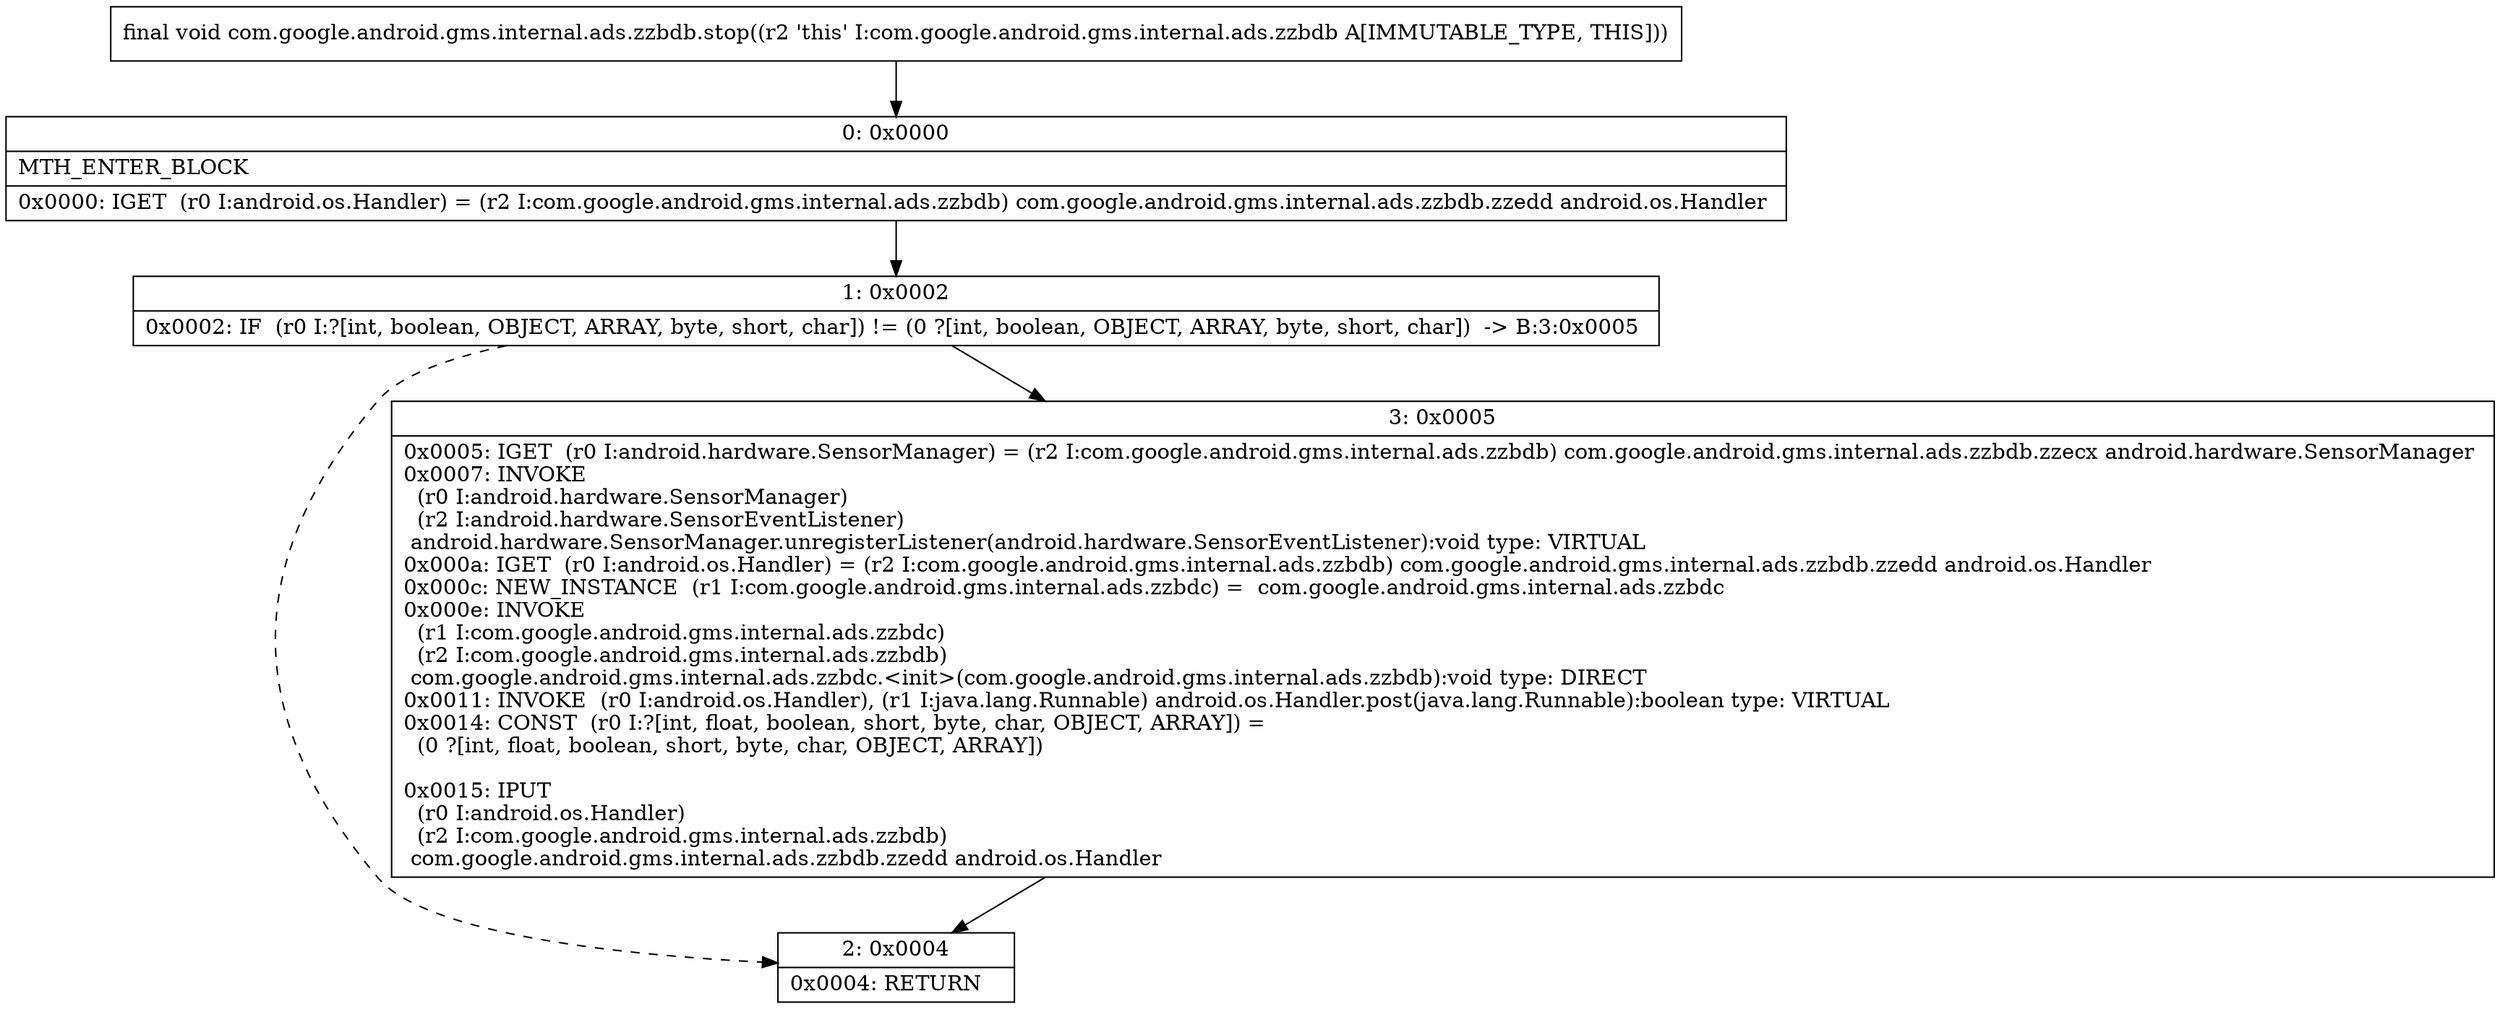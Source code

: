 digraph "CFG forcom.google.android.gms.internal.ads.zzbdb.stop()V" {
Node_0 [shape=record,label="{0\:\ 0x0000|MTH_ENTER_BLOCK\l|0x0000: IGET  (r0 I:android.os.Handler) = (r2 I:com.google.android.gms.internal.ads.zzbdb) com.google.android.gms.internal.ads.zzbdb.zzedd android.os.Handler \l}"];
Node_1 [shape=record,label="{1\:\ 0x0002|0x0002: IF  (r0 I:?[int, boolean, OBJECT, ARRAY, byte, short, char]) != (0 ?[int, boolean, OBJECT, ARRAY, byte, short, char])  \-\> B:3:0x0005 \l}"];
Node_2 [shape=record,label="{2\:\ 0x0004|0x0004: RETURN   \l}"];
Node_3 [shape=record,label="{3\:\ 0x0005|0x0005: IGET  (r0 I:android.hardware.SensorManager) = (r2 I:com.google.android.gms.internal.ads.zzbdb) com.google.android.gms.internal.ads.zzbdb.zzecx android.hardware.SensorManager \l0x0007: INVOKE  \l  (r0 I:android.hardware.SensorManager)\l  (r2 I:android.hardware.SensorEventListener)\l android.hardware.SensorManager.unregisterListener(android.hardware.SensorEventListener):void type: VIRTUAL \l0x000a: IGET  (r0 I:android.os.Handler) = (r2 I:com.google.android.gms.internal.ads.zzbdb) com.google.android.gms.internal.ads.zzbdb.zzedd android.os.Handler \l0x000c: NEW_INSTANCE  (r1 I:com.google.android.gms.internal.ads.zzbdc) =  com.google.android.gms.internal.ads.zzbdc \l0x000e: INVOKE  \l  (r1 I:com.google.android.gms.internal.ads.zzbdc)\l  (r2 I:com.google.android.gms.internal.ads.zzbdb)\l com.google.android.gms.internal.ads.zzbdc.\<init\>(com.google.android.gms.internal.ads.zzbdb):void type: DIRECT \l0x0011: INVOKE  (r0 I:android.os.Handler), (r1 I:java.lang.Runnable) android.os.Handler.post(java.lang.Runnable):boolean type: VIRTUAL \l0x0014: CONST  (r0 I:?[int, float, boolean, short, byte, char, OBJECT, ARRAY]) = \l  (0 ?[int, float, boolean, short, byte, char, OBJECT, ARRAY])\l \l0x0015: IPUT  \l  (r0 I:android.os.Handler)\l  (r2 I:com.google.android.gms.internal.ads.zzbdb)\l com.google.android.gms.internal.ads.zzbdb.zzedd android.os.Handler \l}"];
MethodNode[shape=record,label="{final void com.google.android.gms.internal.ads.zzbdb.stop((r2 'this' I:com.google.android.gms.internal.ads.zzbdb A[IMMUTABLE_TYPE, THIS])) }"];
MethodNode -> Node_0;
Node_0 -> Node_1;
Node_1 -> Node_2[style=dashed];
Node_1 -> Node_3;
Node_3 -> Node_2;
}

